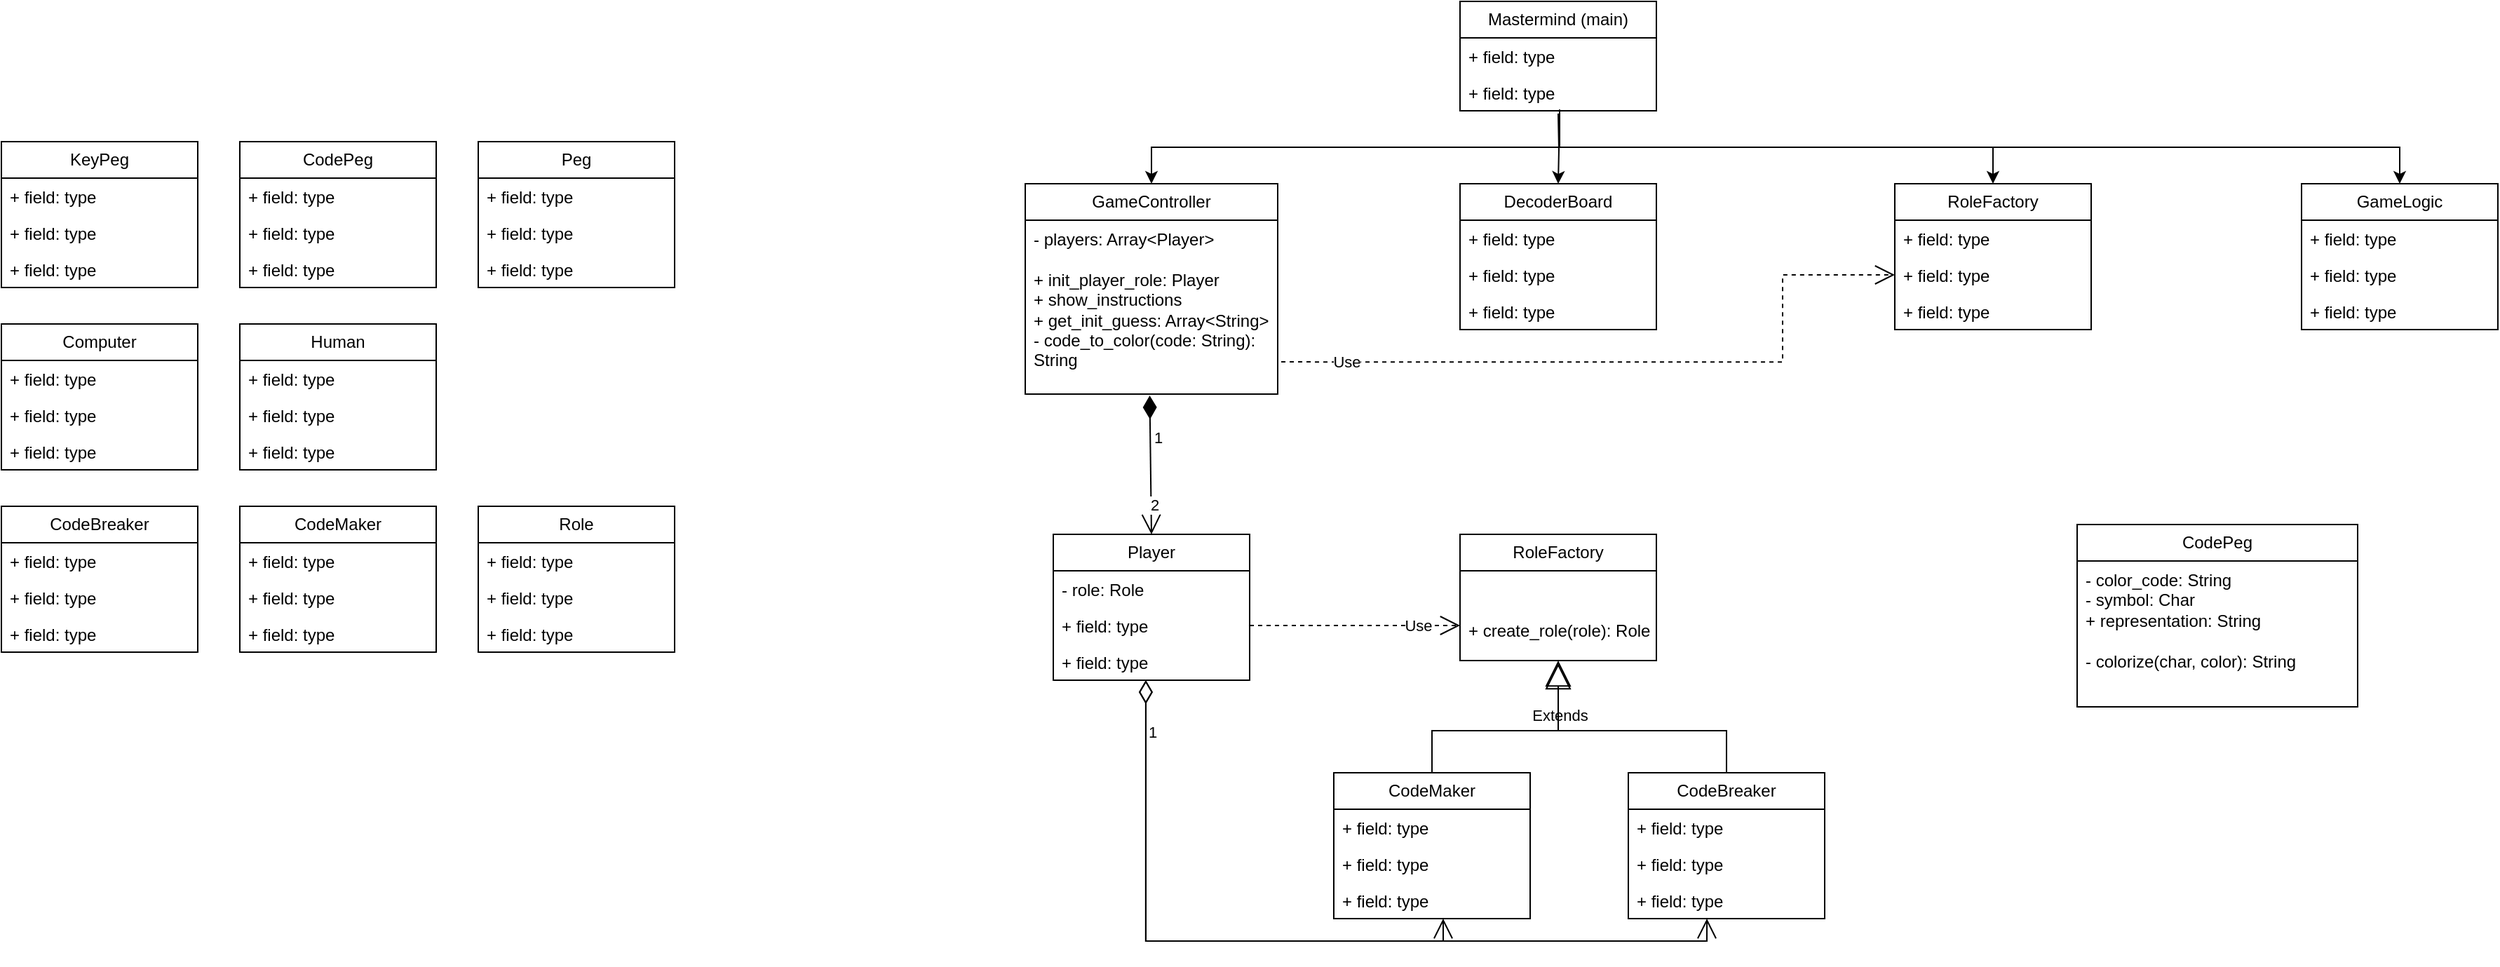 <mxfile version="24.7.1" type="github">
  <diagram name="Page-1" id="ZshSO4ownrepfYjG7Jd_">
    <mxGraphModel dx="2603" dy="696" grid="1" gridSize="10" guides="1" tooltips="1" connect="1" arrows="1" fold="1" page="1" pageScale="1" pageWidth="1169" pageHeight="827" math="0" shadow="0">
      <root>
        <mxCell id="0" />
        <mxCell id="1" parent="0" />
        <mxCell id="9Viv94U3JfG2chc9FHKo-1" value="Peg" style="swimlane;fontStyle=0;childLayout=stackLayout;horizontal=1;startSize=26;fillColor=none;horizontalStack=0;resizeParent=1;resizeParentMax=0;resizeLast=0;collapsible=1;marginBottom=0;whiteSpace=wrap;html=1;" vertex="1" parent="1">
          <mxGeometry x="-210" y="110" width="140" height="104" as="geometry" />
        </mxCell>
        <mxCell id="9Viv94U3JfG2chc9FHKo-2" value="+ field: type" style="text;strokeColor=none;fillColor=none;align=left;verticalAlign=top;spacingLeft=4;spacingRight=4;overflow=hidden;rotatable=0;points=[[0,0.5],[1,0.5]];portConstraint=eastwest;whiteSpace=wrap;html=1;" vertex="1" parent="9Viv94U3JfG2chc9FHKo-1">
          <mxGeometry y="26" width="140" height="26" as="geometry" />
        </mxCell>
        <mxCell id="9Viv94U3JfG2chc9FHKo-3" value="+ field: type" style="text;strokeColor=none;fillColor=none;align=left;verticalAlign=top;spacingLeft=4;spacingRight=4;overflow=hidden;rotatable=0;points=[[0,0.5],[1,0.5]];portConstraint=eastwest;whiteSpace=wrap;html=1;" vertex="1" parent="9Viv94U3JfG2chc9FHKo-1">
          <mxGeometry y="52" width="140" height="26" as="geometry" />
        </mxCell>
        <mxCell id="9Viv94U3JfG2chc9FHKo-4" value="+ field: type" style="text;strokeColor=none;fillColor=none;align=left;verticalAlign=top;spacingLeft=4;spacingRight=4;overflow=hidden;rotatable=0;points=[[0,0.5],[1,0.5]];portConstraint=eastwest;whiteSpace=wrap;html=1;" vertex="1" parent="9Viv94U3JfG2chc9FHKo-1">
          <mxGeometry y="78" width="140" height="26" as="geometry" />
        </mxCell>
        <mxCell id="9Viv94U3JfG2chc9FHKo-5" value="CodePeg" style="swimlane;fontStyle=0;childLayout=stackLayout;horizontal=1;startSize=26;fillColor=none;horizontalStack=0;resizeParent=1;resizeParentMax=0;resizeLast=0;collapsible=1;marginBottom=0;whiteSpace=wrap;html=1;" vertex="1" parent="1">
          <mxGeometry x="-380" y="110" width="140" height="104" as="geometry" />
        </mxCell>
        <mxCell id="9Viv94U3JfG2chc9FHKo-6" value="+ field: type" style="text;strokeColor=none;fillColor=none;align=left;verticalAlign=top;spacingLeft=4;spacingRight=4;overflow=hidden;rotatable=0;points=[[0,0.5],[1,0.5]];portConstraint=eastwest;whiteSpace=wrap;html=1;" vertex="1" parent="9Viv94U3JfG2chc9FHKo-5">
          <mxGeometry y="26" width="140" height="26" as="geometry" />
        </mxCell>
        <mxCell id="9Viv94U3JfG2chc9FHKo-7" value="+ field: type" style="text;strokeColor=none;fillColor=none;align=left;verticalAlign=top;spacingLeft=4;spacingRight=4;overflow=hidden;rotatable=0;points=[[0,0.5],[1,0.5]];portConstraint=eastwest;whiteSpace=wrap;html=1;" vertex="1" parent="9Viv94U3JfG2chc9FHKo-5">
          <mxGeometry y="52" width="140" height="26" as="geometry" />
        </mxCell>
        <mxCell id="9Viv94U3JfG2chc9FHKo-8" value="+ field: type" style="text;strokeColor=none;fillColor=none;align=left;verticalAlign=top;spacingLeft=4;spacingRight=4;overflow=hidden;rotatable=0;points=[[0,0.5],[1,0.5]];portConstraint=eastwest;whiteSpace=wrap;html=1;" vertex="1" parent="9Viv94U3JfG2chc9FHKo-5">
          <mxGeometry y="78" width="140" height="26" as="geometry" />
        </mxCell>
        <mxCell id="9Viv94U3JfG2chc9FHKo-9" value="KeyPeg" style="swimlane;fontStyle=0;childLayout=stackLayout;horizontal=1;startSize=26;fillColor=none;horizontalStack=0;resizeParent=1;resizeParentMax=0;resizeLast=0;collapsible=1;marginBottom=0;whiteSpace=wrap;html=1;" vertex="1" parent="1">
          <mxGeometry x="-550" y="110" width="140" height="104" as="geometry" />
        </mxCell>
        <mxCell id="9Viv94U3JfG2chc9FHKo-10" value="+ field: type" style="text;strokeColor=none;fillColor=none;align=left;verticalAlign=top;spacingLeft=4;spacingRight=4;overflow=hidden;rotatable=0;points=[[0,0.5],[1,0.5]];portConstraint=eastwest;whiteSpace=wrap;html=1;" vertex="1" parent="9Viv94U3JfG2chc9FHKo-9">
          <mxGeometry y="26" width="140" height="26" as="geometry" />
        </mxCell>
        <mxCell id="9Viv94U3JfG2chc9FHKo-11" value="+ field: type" style="text;strokeColor=none;fillColor=none;align=left;verticalAlign=top;spacingLeft=4;spacingRight=4;overflow=hidden;rotatable=0;points=[[0,0.5],[1,0.5]];portConstraint=eastwest;whiteSpace=wrap;html=1;" vertex="1" parent="9Viv94U3JfG2chc9FHKo-9">
          <mxGeometry y="52" width="140" height="26" as="geometry" />
        </mxCell>
        <mxCell id="9Viv94U3JfG2chc9FHKo-12" value="+ field: type" style="text;strokeColor=none;fillColor=none;align=left;verticalAlign=top;spacingLeft=4;spacingRight=4;overflow=hidden;rotatable=0;points=[[0,0.5],[1,0.5]];portConstraint=eastwest;whiteSpace=wrap;html=1;" vertex="1" parent="9Viv94U3JfG2chc9FHKo-9">
          <mxGeometry y="78" width="140" height="26" as="geometry" />
        </mxCell>
        <mxCell id="9Viv94U3JfG2chc9FHKo-13" value="GameController" style="swimlane;fontStyle=0;childLayout=stackLayout;horizontal=1;startSize=26;fillColor=none;horizontalStack=0;resizeParent=1;resizeParentMax=0;resizeLast=0;collapsible=1;marginBottom=0;whiteSpace=wrap;html=1;" vertex="1" parent="1">
          <mxGeometry x="180" y="140" width="180" height="150" as="geometry" />
        </mxCell>
        <mxCell id="9Viv94U3JfG2chc9FHKo-14" value="&lt;div&gt;- players: Array&amp;lt;Player&amp;gt;&lt;/div&gt;&lt;div&gt;&lt;br&gt;&lt;/div&gt;&lt;div&gt;+ init_player_role: Player&lt;/div&gt;&lt;div&gt;+ show_instructions&lt;/div&gt;&lt;div&gt;+ get_init_guess: Array&amp;lt;String&amp;gt;&lt;/div&gt;&lt;div&gt;- code_to_color(code: String): String&lt;/div&gt;" style="text;strokeColor=none;fillColor=none;align=left;verticalAlign=top;spacingLeft=4;spacingRight=4;overflow=hidden;rotatable=0;points=[[0,0.5],[1,0.5]];portConstraint=eastwest;whiteSpace=wrap;html=1;" vertex="1" parent="9Viv94U3JfG2chc9FHKo-13">
          <mxGeometry y="26" width="180" height="124" as="geometry" />
        </mxCell>
        <mxCell id="9Viv94U3JfG2chc9FHKo-36" value="Player" style="swimlane;fontStyle=0;childLayout=stackLayout;horizontal=1;startSize=26;fillColor=none;horizontalStack=0;resizeParent=1;resizeParentMax=0;resizeLast=0;collapsible=1;marginBottom=0;whiteSpace=wrap;html=1;" vertex="1" parent="1">
          <mxGeometry x="200" y="390" width="140" height="104" as="geometry" />
        </mxCell>
        <mxCell id="9Viv94U3JfG2chc9FHKo-37" value="- role: Role" style="text;strokeColor=none;fillColor=none;align=left;verticalAlign=top;spacingLeft=4;spacingRight=4;overflow=hidden;rotatable=0;points=[[0,0.5],[1,0.5]];portConstraint=eastwest;whiteSpace=wrap;html=1;" vertex="1" parent="9Viv94U3JfG2chc9FHKo-36">
          <mxGeometry y="26" width="140" height="26" as="geometry" />
        </mxCell>
        <mxCell id="9Viv94U3JfG2chc9FHKo-38" value="+ field: type" style="text;strokeColor=none;fillColor=none;align=left;verticalAlign=top;spacingLeft=4;spacingRight=4;overflow=hidden;rotatable=0;points=[[0,0.5],[1,0.5]];portConstraint=eastwest;whiteSpace=wrap;html=1;" vertex="1" parent="9Viv94U3JfG2chc9FHKo-36">
          <mxGeometry y="52" width="140" height="26" as="geometry" />
        </mxCell>
        <mxCell id="9Viv94U3JfG2chc9FHKo-39" value="+ field: type" style="text;strokeColor=none;fillColor=none;align=left;verticalAlign=top;spacingLeft=4;spacingRight=4;overflow=hidden;rotatable=0;points=[[0,0.5],[1,0.5]];portConstraint=eastwest;whiteSpace=wrap;html=1;" vertex="1" parent="9Viv94U3JfG2chc9FHKo-36">
          <mxGeometry y="78" width="140" height="26" as="geometry" />
        </mxCell>
        <mxCell id="9Viv94U3JfG2chc9FHKo-40" value="Human" style="swimlane;fontStyle=0;childLayout=stackLayout;horizontal=1;startSize=26;fillColor=none;horizontalStack=0;resizeParent=1;resizeParentMax=0;resizeLast=0;collapsible=1;marginBottom=0;whiteSpace=wrap;html=1;" vertex="1" parent="1">
          <mxGeometry x="-380" y="240" width="140" height="104" as="geometry" />
        </mxCell>
        <mxCell id="9Viv94U3JfG2chc9FHKo-41" value="+ field: type" style="text;strokeColor=none;fillColor=none;align=left;verticalAlign=top;spacingLeft=4;spacingRight=4;overflow=hidden;rotatable=0;points=[[0,0.5],[1,0.5]];portConstraint=eastwest;whiteSpace=wrap;html=1;" vertex="1" parent="9Viv94U3JfG2chc9FHKo-40">
          <mxGeometry y="26" width="140" height="26" as="geometry" />
        </mxCell>
        <mxCell id="9Viv94U3JfG2chc9FHKo-42" value="+ field: type" style="text;strokeColor=none;fillColor=none;align=left;verticalAlign=top;spacingLeft=4;spacingRight=4;overflow=hidden;rotatable=0;points=[[0,0.5],[1,0.5]];portConstraint=eastwest;whiteSpace=wrap;html=1;" vertex="1" parent="9Viv94U3JfG2chc9FHKo-40">
          <mxGeometry y="52" width="140" height="26" as="geometry" />
        </mxCell>
        <mxCell id="9Viv94U3JfG2chc9FHKo-43" value="+ field: type" style="text;strokeColor=none;fillColor=none;align=left;verticalAlign=top;spacingLeft=4;spacingRight=4;overflow=hidden;rotatable=0;points=[[0,0.5],[1,0.5]];portConstraint=eastwest;whiteSpace=wrap;html=1;" vertex="1" parent="9Viv94U3JfG2chc9FHKo-40">
          <mxGeometry y="78" width="140" height="26" as="geometry" />
        </mxCell>
        <mxCell id="9Viv94U3JfG2chc9FHKo-44" value="Computer" style="swimlane;fontStyle=0;childLayout=stackLayout;horizontal=1;startSize=26;fillColor=none;horizontalStack=0;resizeParent=1;resizeParentMax=0;resizeLast=0;collapsible=1;marginBottom=0;whiteSpace=wrap;html=1;" vertex="1" parent="1">
          <mxGeometry x="-550" y="240" width="140" height="104" as="geometry" />
        </mxCell>
        <mxCell id="9Viv94U3JfG2chc9FHKo-45" value="+ field: type" style="text;strokeColor=none;fillColor=none;align=left;verticalAlign=top;spacingLeft=4;spacingRight=4;overflow=hidden;rotatable=0;points=[[0,0.5],[1,0.5]];portConstraint=eastwest;whiteSpace=wrap;html=1;" vertex="1" parent="9Viv94U3JfG2chc9FHKo-44">
          <mxGeometry y="26" width="140" height="26" as="geometry" />
        </mxCell>
        <mxCell id="9Viv94U3JfG2chc9FHKo-46" value="+ field: type" style="text;strokeColor=none;fillColor=none;align=left;verticalAlign=top;spacingLeft=4;spacingRight=4;overflow=hidden;rotatable=0;points=[[0,0.5],[1,0.5]];portConstraint=eastwest;whiteSpace=wrap;html=1;" vertex="1" parent="9Viv94U3JfG2chc9FHKo-44">
          <mxGeometry y="52" width="140" height="26" as="geometry" />
        </mxCell>
        <mxCell id="9Viv94U3JfG2chc9FHKo-47" value="+ field: type" style="text;strokeColor=none;fillColor=none;align=left;verticalAlign=top;spacingLeft=4;spacingRight=4;overflow=hidden;rotatable=0;points=[[0,0.5],[1,0.5]];portConstraint=eastwest;whiteSpace=wrap;html=1;" vertex="1" parent="9Viv94U3JfG2chc9FHKo-44">
          <mxGeometry y="78" width="140" height="26" as="geometry" />
        </mxCell>
        <mxCell id="9Viv94U3JfG2chc9FHKo-72" style="edgeStyle=orthogonalEdgeStyle;rounded=0;orthogonalLoop=1;jettySize=auto;html=1;entryX=0.5;entryY=0;entryDx=0;entryDy=0;exitX=0.507;exitY=0.962;exitDx=0;exitDy=0;exitPerimeter=0;" edge="1" parent="1" source="9Viv94U3JfG2chc9FHKo-50" target="9Viv94U3JfG2chc9FHKo-13">
          <mxGeometry relative="1" as="geometry" />
        </mxCell>
        <mxCell id="9Viv94U3JfG2chc9FHKo-48" value="Mastermind (main)" style="swimlane;fontStyle=0;childLayout=stackLayout;horizontal=1;startSize=26;fillColor=none;horizontalStack=0;resizeParent=1;resizeParentMax=0;resizeLast=0;collapsible=1;marginBottom=0;whiteSpace=wrap;html=1;" vertex="1" parent="1">
          <mxGeometry x="490" y="10" width="140" height="78" as="geometry" />
        </mxCell>
        <mxCell id="9Viv94U3JfG2chc9FHKo-49" value="+ field: type" style="text;strokeColor=none;fillColor=none;align=left;verticalAlign=top;spacingLeft=4;spacingRight=4;overflow=hidden;rotatable=0;points=[[0,0.5],[1,0.5]];portConstraint=eastwest;whiteSpace=wrap;html=1;" vertex="1" parent="9Viv94U3JfG2chc9FHKo-48">
          <mxGeometry y="26" width="140" height="26" as="geometry" />
        </mxCell>
        <mxCell id="9Viv94U3JfG2chc9FHKo-50" value="+ field: type" style="text;strokeColor=none;fillColor=none;align=left;verticalAlign=top;spacingLeft=4;spacingRight=4;overflow=hidden;rotatable=0;points=[[0,0.5],[1,0.5]];portConstraint=eastwest;whiteSpace=wrap;html=1;" vertex="1" parent="9Viv94U3JfG2chc9FHKo-48">
          <mxGeometry y="52" width="140" height="26" as="geometry" />
        </mxCell>
        <mxCell id="9Viv94U3JfG2chc9FHKo-52" value="GameLogic" style="swimlane;fontStyle=0;childLayout=stackLayout;horizontal=1;startSize=26;fillColor=none;horizontalStack=0;resizeParent=1;resizeParentMax=0;resizeLast=0;collapsible=1;marginBottom=0;whiteSpace=wrap;html=1;" vertex="1" parent="1">
          <mxGeometry x="1090" y="140" width="140" height="104" as="geometry" />
        </mxCell>
        <mxCell id="9Viv94U3JfG2chc9FHKo-53" value="+ field: type" style="text;strokeColor=none;fillColor=none;align=left;verticalAlign=top;spacingLeft=4;spacingRight=4;overflow=hidden;rotatable=0;points=[[0,0.5],[1,0.5]];portConstraint=eastwest;whiteSpace=wrap;html=1;" vertex="1" parent="9Viv94U3JfG2chc9FHKo-52">
          <mxGeometry y="26" width="140" height="26" as="geometry" />
        </mxCell>
        <mxCell id="9Viv94U3JfG2chc9FHKo-54" value="+ field: type" style="text;strokeColor=none;fillColor=none;align=left;verticalAlign=top;spacingLeft=4;spacingRight=4;overflow=hidden;rotatable=0;points=[[0,0.5],[1,0.5]];portConstraint=eastwest;whiteSpace=wrap;html=1;" vertex="1" parent="9Viv94U3JfG2chc9FHKo-52">
          <mxGeometry y="52" width="140" height="26" as="geometry" />
        </mxCell>
        <mxCell id="9Viv94U3JfG2chc9FHKo-55" value="+ field: type" style="text;strokeColor=none;fillColor=none;align=left;verticalAlign=top;spacingLeft=4;spacingRight=4;overflow=hidden;rotatable=0;points=[[0,0.5],[1,0.5]];portConstraint=eastwest;whiteSpace=wrap;html=1;" vertex="1" parent="9Viv94U3JfG2chc9FHKo-52">
          <mxGeometry y="78" width="140" height="26" as="geometry" />
        </mxCell>
        <mxCell id="9Viv94U3JfG2chc9FHKo-56" value="DecoderBoard" style="swimlane;fontStyle=0;childLayout=stackLayout;horizontal=1;startSize=26;fillColor=none;horizontalStack=0;resizeParent=1;resizeParentMax=0;resizeLast=0;collapsible=1;marginBottom=0;whiteSpace=wrap;html=1;" vertex="1" parent="1">
          <mxGeometry x="490" y="140" width="140" height="104" as="geometry" />
        </mxCell>
        <mxCell id="9Viv94U3JfG2chc9FHKo-57" value="+ field: type" style="text;strokeColor=none;fillColor=none;align=left;verticalAlign=top;spacingLeft=4;spacingRight=4;overflow=hidden;rotatable=0;points=[[0,0.5],[1,0.5]];portConstraint=eastwest;whiteSpace=wrap;html=1;" vertex="1" parent="9Viv94U3JfG2chc9FHKo-56">
          <mxGeometry y="26" width="140" height="26" as="geometry" />
        </mxCell>
        <mxCell id="9Viv94U3JfG2chc9FHKo-58" value="+ field: type" style="text;strokeColor=none;fillColor=none;align=left;verticalAlign=top;spacingLeft=4;spacingRight=4;overflow=hidden;rotatable=0;points=[[0,0.5],[1,0.5]];portConstraint=eastwest;whiteSpace=wrap;html=1;" vertex="1" parent="9Viv94U3JfG2chc9FHKo-56">
          <mxGeometry y="52" width="140" height="26" as="geometry" />
        </mxCell>
        <mxCell id="9Viv94U3JfG2chc9FHKo-59" value="+ field: type" style="text;strokeColor=none;fillColor=none;align=left;verticalAlign=top;spacingLeft=4;spacingRight=4;overflow=hidden;rotatable=0;points=[[0,0.5],[1,0.5]];portConstraint=eastwest;whiteSpace=wrap;html=1;" vertex="1" parent="9Viv94U3JfG2chc9FHKo-56">
          <mxGeometry y="78" width="140" height="26" as="geometry" />
        </mxCell>
        <mxCell id="9Viv94U3JfG2chc9FHKo-60" value="CodeBreaker" style="swimlane;fontStyle=0;childLayout=stackLayout;horizontal=1;startSize=26;fillColor=none;horizontalStack=0;resizeParent=1;resizeParentMax=0;resizeLast=0;collapsible=1;marginBottom=0;whiteSpace=wrap;html=1;" vertex="1" parent="1">
          <mxGeometry x="-550" y="370" width="140" height="104" as="geometry" />
        </mxCell>
        <mxCell id="9Viv94U3JfG2chc9FHKo-61" value="+ field: type" style="text;strokeColor=none;fillColor=none;align=left;verticalAlign=top;spacingLeft=4;spacingRight=4;overflow=hidden;rotatable=0;points=[[0,0.5],[1,0.5]];portConstraint=eastwest;whiteSpace=wrap;html=1;" vertex="1" parent="9Viv94U3JfG2chc9FHKo-60">
          <mxGeometry y="26" width="140" height="26" as="geometry" />
        </mxCell>
        <mxCell id="9Viv94U3JfG2chc9FHKo-62" value="+ field: type" style="text;strokeColor=none;fillColor=none;align=left;verticalAlign=top;spacingLeft=4;spacingRight=4;overflow=hidden;rotatable=0;points=[[0,0.5],[1,0.5]];portConstraint=eastwest;whiteSpace=wrap;html=1;" vertex="1" parent="9Viv94U3JfG2chc9FHKo-60">
          <mxGeometry y="52" width="140" height="26" as="geometry" />
        </mxCell>
        <mxCell id="9Viv94U3JfG2chc9FHKo-63" value="+ field: type" style="text;strokeColor=none;fillColor=none;align=left;verticalAlign=top;spacingLeft=4;spacingRight=4;overflow=hidden;rotatable=0;points=[[0,0.5],[1,0.5]];portConstraint=eastwest;whiteSpace=wrap;html=1;" vertex="1" parent="9Viv94U3JfG2chc9FHKo-60">
          <mxGeometry y="78" width="140" height="26" as="geometry" />
        </mxCell>
        <mxCell id="9Viv94U3JfG2chc9FHKo-64" value="CodeMaker" style="swimlane;fontStyle=0;childLayout=stackLayout;horizontal=1;startSize=26;fillColor=none;horizontalStack=0;resizeParent=1;resizeParentMax=0;resizeLast=0;collapsible=1;marginBottom=0;whiteSpace=wrap;html=1;" vertex="1" parent="1">
          <mxGeometry x="-380" y="370" width="140" height="104" as="geometry" />
        </mxCell>
        <mxCell id="9Viv94U3JfG2chc9FHKo-65" value="+ field: type" style="text;strokeColor=none;fillColor=none;align=left;verticalAlign=top;spacingLeft=4;spacingRight=4;overflow=hidden;rotatable=0;points=[[0,0.5],[1,0.5]];portConstraint=eastwest;whiteSpace=wrap;html=1;" vertex="1" parent="9Viv94U3JfG2chc9FHKo-64">
          <mxGeometry y="26" width="140" height="26" as="geometry" />
        </mxCell>
        <mxCell id="9Viv94U3JfG2chc9FHKo-66" value="+ field: type" style="text;strokeColor=none;fillColor=none;align=left;verticalAlign=top;spacingLeft=4;spacingRight=4;overflow=hidden;rotatable=0;points=[[0,0.5],[1,0.5]];portConstraint=eastwest;whiteSpace=wrap;html=1;" vertex="1" parent="9Viv94U3JfG2chc9FHKo-64">
          <mxGeometry y="52" width="140" height="26" as="geometry" />
        </mxCell>
        <mxCell id="9Viv94U3JfG2chc9FHKo-67" value="+ field: type" style="text;strokeColor=none;fillColor=none;align=left;verticalAlign=top;spacingLeft=4;spacingRight=4;overflow=hidden;rotatable=0;points=[[0,0.5],[1,0.5]];portConstraint=eastwest;whiteSpace=wrap;html=1;" vertex="1" parent="9Viv94U3JfG2chc9FHKo-64">
          <mxGeometry y="78" width="140" height="26" as="geometry" />
        </mxCell>
        <mxCell id="9Viv94U3JfG2chc9FHKo-68" value="Role" style="swimlane;fontStyle=0;childLayout=stackLayout;horizontal=1;startSize=26;fillColor=none;horizontalStack=0;resizeParent=1;resizeParentMax=0;resizeLast=0;collapsible=1;marginBottom=0;whiteSpace=wrap;html=1;" vertex="1" parent="1">
          <mxGeometry x="-210" y="370" width="140" height="104" as="geometry" />
        </mxCell>
        <mxCell id="9Viv94U3JfG2chc9FHKo-69" value="+ field: type" style="text;strokeColor=none;fillColor=none;align=left;verticalAlign=top;spacingLeft=4;spacingRight=4;overflow=hidden;rotatable=0;points=[[0,0.5],[1,0.5]];portConstraint=eastwest;whiteSpace=wrap;html=1;" vertex="1" parent="9Viv94U3JfG2chc9FHKo-68">
          <mxGeometry y="26" width="140" height="26" as="geometry" />
        </mxCell>
        <mxCell id="9Viv94U3JfG2chc9FHKo-70" value="+ field: type" style="text;strokeColor=none;fillColor=none;align=left;verticalAlign=top;spacingLeft=4;spacingRight=4;overflow=hidden;rotatable=0;points=[[0,0.5],[1,0.5]];portConstraint=eastwest;whiteSpace=wrap;html=1;" vertex="1" parent="9Viv94U3JfG2chc9FHKo-68">
          <mxGeometry y="52" width="140" height="26" as="geometry" />
        </mxCell>
        <mxCell id="9Viv94U3JfG2chc9FHKo-71" value="+ field: type" style="text;strokeColor=none;fillColor=none;align=left;verticalAlign=top;spacingLeft=4;spacingRight=4;overflow=hidden;rotatable=0;points=[[0,0.5],[1,0.5]];portConstraint=eastwest;whiteSpace=wrap;html=1;" vertex="1" parent="9Viv94U3JfG2chc9FHKo-68">
          <mxGeometry y="78" width="140" height="26" as="geometry" />
        </mxCell>
        <mxCell id="9Viv94U3JfG2chc9FHKo-73" style="edgeStyle=orthogonalEdgeStyle;rounded=0;orthogonalLoop=1;jettySize=auto;html=1;" edge="1" parent="1" target="9Viv94U3JfG2chc9FHKo-56">
          <mxGeometry relative="1" as="geometry">
            <mxPoint x="560" y="90" as="sourcePoint" />
            <mxPoint x="280" y="150" as="targetPoint" />
          </mxGeometry>
        </mxCell>
        <mxCell id="9Viv94U3JfG2chc9FHKo-74" style="edgeStyle=orthogonalEdgeStyle;rounded=0;orthogonalLoop=1;jettySize=auto;html=1;entryX=0.5;entryY=0;entryDx=0;entryDy=0;exitX=0.507;exitY=1;exitDx=0;exitDy=0;exitPerimeter=0;" edge="1" parent="1" source="9Viv94U3JfG2chc9FHKo-50" target="9Viv94U3JfG2chc9FHKo-52">
          <mxGeometry relative="1" as="geometry">
            <mxPoint x="500" y="59" as="sourcePoint" />
            <mxPoint x="280" y="150" as="targetPoint" />
          </mxGeometry>
        </mxCell>
        <mxCell id="9Viv94U3JfG2chc9FHKo-75" value="RoleFactory" style="swimlane;fontStyle=0;childLayout=stackLayout;horizontal=1;startSize=26;fillColor=none;horizontalStack=0;resizeParent=1;resizeParentMax=0;resizeLast=0;collapsible=1;marginBottom=0;whiteSpace=wrap;html=1;" vertex="1" parent="1">
          <mxGeometry x="800" y="140" width="140" height="104" as="geometry" />
        </mxCell>
        <mxCell id="9Viv94U3JfG2chc9FHKo-76" value="+ field: type" style="text;strokeColor=none;fillColor=none;align=left;verticalAlign=top;spacingLeft=4;spacingRight=4;overflow=hidden;rotatable=0;points=[[0,0.5],[1,0.5]];portConstraint=eastwest;whiteSpace=wrap;html=1;" vertex="1" parent="9Viv94U3JfG2chc9FHKo-75">
          <mxGeometry y="26" width="140" height="26" as="geometry" />
        </mxCell>
        <mxCell id="9Viv94U3JfG2chc9FHKo-77" value="+ field: type" style="text;strokeColor=none;fillColor=none;align=left;verticalAlign=top;spacingLeft=4;spacingRight=4;overflow=hidden;rotatable=0;points=[[0,0.5],[1,0.5]];portConstraint=eastwest;whiteSpace=wrap;html=1;" vertex="1" parent="9Viv94U3JfG2chc9FHKo-75">
          <mxGeometry y="52" width="140" height="26" as="geometry" />
        </mxCell>
        <mxCell id="9Viv94U3JfG2chc9FHKo-78" value="+ field: type" style="text;strokeColor=none;fillColor=none;align=left;verticalAlign=top;spacingLeft=4;spacingRight=4;overflow=hidden;rotatable=0;points=[[0,0.5],[1,0.5]];portConstraint=eastwest;whiteSpace=wrap;html=1;" vertex="1" parent="9Viv94U3JfG2chc9FHKo-75">
          <mxGeometry y="78" width="140" height="26" as="geometry" />
        </mxCell>
        <mxCell id="9Viv94U3JfG2chc9FHKo-79" style="edgeStyle=orthogonalEdgeStyle;rounded=0;orthogonalLoop=1;jettySize=auto;html=1;entryX=0.5;entryY=0;entryDx=0;entryDy=0;exitX=0.507;exitY=1.038;exitDx=0;exitDy=0;exitPerimeter=0;" edge="1" parent="1" source="9Viv94U3JfG2chc9FHKo-50" target="9Viv94U3JfG2chc9FHKo-75">
          <mxGeometry relative="1" as="geometry">
            <mxPoint x="630" y="50" as="sourcePoint" />
            <mxPoint x="1170" y="150" as="targetPoint" />
          </mxGeometry>
        </mxCell>
        <mxCell id="9Viv94U3JfG2chc9FHKo-80" value="Use" style="endArrow=open;endSize=12;dashed=1;html=1;rounded=0;exitX=1.014;exitY=0.815;exitDx=0;exitDy=0;exitPerimeter=0;edgeStyle=orthogonalEdgeStyle;entryX=0;entryY=0.5;entryDx=0;entryDy=0;" edge="1" parent="1" source="9Viv94U3JfG2chc9FHKo-14" target="9Viv94U3JfG2chc9FHKo-77">
          <mxGeometry x="-0.815" width="160" relative="1" as="geometry">
            <mxPoint x="650" y="320" as="sourcePoint" />
            <mxPoint x="810" y="320" as="targetPoint" />
            <Array as="points">
              <mxPoint x="720" y="267" />
              <mxPoint x="720" y="205" />
            </Array>
            <mxPoint as="offset" />
          </mxGeometry>
        </mxCell>
        <mxCell id="9Viv94U3JfG2chc9FHKo-81" value="1" style="endArrow=open;html=1;endSize=12;startArrow=diamondThin;startSize=14;startFill=1;align=left;verticalAlign=bottom;rounded=0;exitX=0.493;exitY=1.008;exitDx=0;exitDy=0;exitPerimeter=0;entryX=0.5;entryY=0;entryDx=0;entryDy=0;" edge="1" parent="1" source="9Viv94U3JfG2chc9FHKo-14" target="9Viv94U3JfG2chc9FHKo-36">
          <mxGeometry x="-0.212" y="1" relative="1" as="geometry">
            <mxPoint x="330" y="320" as="sourcePoint" />
            <mxPoint x="490" y="320" as="targetPoint" />
            <mxPoint as="offset" />
          </mxGeometry>
        </mxCell>
        <mxCell id="9Viv94U3JfG2chc9FHKo-82" value="2" style="edgeLabel;html=1;align=center;verticalAlign=middle;resizable=0;points=[];" vertex="1" connectable="0" parent="9Viv94U3JfG2chc9FHKo-81">
          <mxGeometry x="0.576" y="2" relative="1" as="geometry">
            <mxPoint as="offset" />
          </mxGeometry>
        </mxCell>
        <mxCell id="9Viv94U3JfG2chc9FHKo-83" value="CodeMaker" style="swimlane;fontStyle=0;childLayout=stackLayout;horizontal=1;startSize=26;fillColor=none;horizontalStack=0;resizeParent=1;resizeParentMax=0;resizeLast=0;collapsible=1;marginBottom=0;whiteSpace=wrap;html=1;" vertex="1" parent="1">
          <mxGeometry x="400" y="560" width="140" height="104" as="geometry" />
        </mxCell>
        <mxCell id="9Viv94U3JfG2chc9FHKo-84" value="+ field: type" style="text;strokeColor=none;fillColor=none;align=left;verticalAlign=top;spacingLeft=4;spacingRight=4;overflow=hidden;rotatable=0;points=[[0,0.5],[1,0.5]];portConstraint=eastwest;whiteSpace=wrap;html=1;" vertex="1" parent="9Viv94U3JfG2chc9FHKo-83">
          <mxGeometry y="26" width="140" height="26" as="geometry" />
        </mxCell>
        <mxCell id="9Viv94U3JfG2chc9FHKo-85" value="+ field: type" style="text;strokeColor=none;fillColor=none;align=left;verticalAlign=top;spacingLeft=4;spacingRight=4;overflow=hidden;rotatable=0;points=[[0,0.5],[1,0.5]];portConstraint=eastwest;whiteSpace=wrap;html=1;" vertex="1" parent="9Viv94U3JfG2chc9FHKo-83">
          <mxGeometry y="52" width="140" height="26" as="geometry" />
        </mxCell>
        <mxCell id="9Viv94U3JfG2chc9FHKo-86" value="+ field: type" style="text;strokeColor=none;fillColor=none;align=left;verticalAlign=top;spacingLeft=4;spacingRight=4;overflow=hidden;rotatable=0;points=[[0,0.5],[1,0.5]];portConstraint=eastwest;whiteSpace=wrap;html=1;" vertex="1" parent="9Viv94U3JfG2chc9FHKo-83">
          <mxGeometry y="78" width="140" height="26" as="geometry" />
        </mxCell>
        <mxCell id="9Viv94U3JfG2chc9FHKo-89" value="RoleFactory" style="swimlane;fontStyle=0;childLayout=stackLayout;horizontal=1;startSize=26;fillColor=none;horizontalStack=0;resizeParent=1;resizeParentMax=0;resizeLast=0;collapsible=1;marginBottom=0;whiteSpace=wrap;html=1;" vertex="1" parent="1">
          <mxGeometry x="490" y="390" width="140" height="90" as="geometry" />
        </mxCell>
        <mxCell id="9Viv94U3JfG2chc9FHKo-90" value="&lt;div&gt;&lt;br&gt;&lt;/div&gt;&lt;div&gt;&lt;br&gt;&lt;/div&gt;&lt;div&gt;+ create_role(role): Role&lt;/div&gt;" style="text;strokeColor=none;fillColor=none;align=left;verticalAlign=top;spacingLeft=4;spacingRight=4;overflow=hidden;rotatable=0;points=[[0,0.5],[1,0.5]];portConstraint=eastwest;whiteSpace=wrap;html=1;" vertex="1" parent="9Viv94U3JfG2chc9FHKo-89">
          <mxGeometry y="26" width="140" height="64" as="geometry" />
        </mxCell>
        <mxCell id="9Viv94U3JfG2chc9FHKo-93" value="Use" style="endArrow=open;endSize=12;dashed=1;html=1;rounded=0;exitX=1;exitY=0.5;exitDx=0;exitDy=0;entryX=0;entryY=0.5;entryDx=0;entryDy=0;" edge="1" parent="1" source="9Viv94U3JfG2chc9FHKo-38">
          <mxGeometry x="0.6" width="160" relative="1" as="geometry">
            <mxPoint x="352" y="277" as="sourcePoint" />
            <mxPoint x="490" y="455" as="targetPoint" />
            <mxPoint as="offset" />
          </mxGeometry>
        </mxCell>
        <mxCell id="9Viv94U3JfG2chc9FHKo-95" value="CodeBreaker" style="swimlane;fontStyle=0;childLayout=stackLayout;horizontal=1;startSize=26;fillColor=none;horizontalStack=0;resizeParent=1;resizeParentMax=0;resizeLast=0;collapsible=1;marginBottom=0;whiteSpace=wrap;html=1;" vertex="1" parent="1">
          <mxGeometry x="610" y="560" width="140" height="104" as="geometry" />
        </mxCell>
        <mxCell id="9Viv94U3JfG2chc9FHKo-96" value="+ field: type" style="text;strokeColor=none;fillColor=none;align=left;verticalAlign=top;spacingLeft=4;spacingRight=4;overflow=hidden;rotatable=0;points=[[0,0.5],[1,0.5]];portConstraint=eastwest;whiteSpace=wrap;html=1;" vertex="1" parent="9Viv94U3JfG2chc9FHKo-95">
          <mxGeometry y="26" width="140" height="26" as="geometry" />
        </mxCell>
        <mxCell id="9Viv94U3JfG2chc9FHKo-97" value="+ field: type" style="text;strokeColor=none;fillColor=none;align=left;verticalAlign=top;spacingLeft=4;spacingRight=4;overflow=hidden;rotatable=0;points=[[0,0.5],[1,0.5]];portConstraint=eastwest;whiteSpace=wrap;html=1;" vertex="1" parent="9Viv94U3JfG2chc9FHKo-95">
          <mxGeometry y="52" width="140" height="26" as="geometry" />
        </mxCell>
        <mxCell id="9Viv94U3JfG2chc9FHKo-98" value="+ field: type" style="text;strokeColor=none;fillColor=none;align=left;verticalAlign=top;spacingLeft=4;spacingRight=4;overflow=hidden;rotatable=0;points=[[0,0.5],[1,0.5]];portConstraint=eastwest;whiteSpace=wrap;html=1;" vertex="1" parent="9Viv94U3JfG2chc9FHKo-95">
          <mxGeometry y="78" width="140" height="26" as="geometry" />
        </mxCell>
        <mxCell id="9Viv94U3JfG2chc9FHKo-100" value="Extends" style="endArrow=block;endSize=16;endFill=0;html=1;rounded=0;edgeStyle=orthogonalEdgeStyle;exitX=0.5;exitY=0;exitDx=0;exitDy=0;entryX=0.507;entryY=1.031;entryDx=0;entryDy=0;entryPerimeter=0;" edge="1" parent="1" source="9Viv94U3JfG2chc9FHKo-83" target="9Viv94U3JfG2chc9FHKo-90">
          <mxGeometry x="0.548" y="-1" width="160" relative="1" as="geometry">
            <mxPoint x="420" y="730" as="sourcePoint" />
            <mxPoint x="580" y="730" as="targetPoint" />
            <Array as="points">
              <mxPoint x="470" y="530" />
              <mxPoint x="560" y="530" />
            </Array>
            <mxPoint as="offset" />
          </mxGeometry>
        </mxCell>
        <mxCell id="9Viv94U3JfG2chc9FHKo-101" value="" style="endArrow=block;endSize=16;endFill=0;html=1;rounded=0;edgeStyle=orthogonalEdgeStyle;exitX=0.5;exitY=0;exitDx=0;exitDy=0;entryX=0.507;entryY=1.031;entryDx=0;entryDy=0;entryPerimeter=0;" edge="1" parent="1" source="9Viv94U3JfG2chc9FHKo-95">
          <mxGeometry width="160" relative="1" as="geometry">
            <mxPoint x="669" y="548" as="sourcePoint" />
            <mxPoint x="560" y="480" as="targetPoint" />
            <Array as="points">
              <mxPoint x="680" y="530" />
              <mxPoint x="560" y="530" />
            </Array>
          </mxGeometry>
        </mxCell>
        <mxCell id="9Viv94U3JfG2chc9FHKo-102" value="1" style="endArrow=open;html=1;endSize=12;startArrow=diamondThin;startSize=14;startFill=0;edgeStyle=orthogonalEdgeStyle;align=left;verticalAlign=bottom;rounded=0;exitX=0.471;exitY=1;exitDx=0;exitDy=0;exitPerimeter=0;entryX=0.557;entryY=1;entryDx=0;entryDy=0;entryPerimeter=0;" edge="1" parent="1" source="9Viv94U3JfG2chc9FHKo-39" target="9Viv94U3JfG2chc9FHKo-86">
          <mxGeometry x="-0.778" relative="1" as="geometry">
            <mxPoint x="230" y="430" as="sourcePoint" />
            <mxPoint x="390" y="430" as="targetPoint" />
            <Array as="points">
              <mxPoint x="266" y="680" />
              <mxPoint x="478" y="680" />
            </Array>
            <mxPoint as="offset" />
          </mxGeometry>
        </mxCell>
        <mxCell id="9Viv94U3JfG2chc9FHKo-103" value="" style="endArrow=open;html=1;endSize=12;startArrow=diamondThin;startSize=14;startFill=0;edgeStyle=orthogonalEdgeStyle;align=left;verticalAlign=bottom;rounded=0;exitX=0.471;exitY=1;exitDx=0;exitDy=0;exitPerimeter=0;entryX=0.486;entryY=1;entryDx=0;entryDy=0;entryPerimeter=0;" edge="1" parent="1">
          <mxGeometry x="-1" y="3" relative="1" as="geometry">
            <mxPoint x="266" y="494" as="sourcePoint" />
            <mxPoint x="666.04" y="664" as="targetPoint" />
            <Array as="points">
              <mxPoint x="266" y="680" />
              <mxPoint x="666" y="680" />
            </Array>
          </mxGeometry>
        </mxCell>
        <mxCell id="9Viv94U3JfG2chc9FHKo-104" value="CodePeg" style="swimlane;fontStyle=0;childLayout=stackLayout;horizontal=1;startSize=26;fillColor=none;horizontalStack=0;resizeParent=1;resizeParentMax=0;resizeLast=0;collapsible=1;marginBottom=0;whiteSpace=wrap;html=1;" vertex="1" parent="1">
          <mxGeometry x="930" y="383" width="200" height="130" as="geometry" />
        </mxCell>
        <mxCell id="9Viv94U3JfG2chc9FHKo-105" value="- color_code: String&lt;div&gt;- symbol: Char&lt;/div&gt;&lt;div&gt;+ representation: String&lt;/div&gt;&lt;div&gt;&lt;br&gt;&lt;/div&gt;&lt;div&gt;- colorize(char, color): String&lt;/div&gt;" style="text;strokeColor=none;fillColor=none;align=left;verticalAlign=top;spacingLeft=4;spacingRight=4;overflow=hidden;rotatable=0;points=[[0,0.5],[1,0.5]];portConstraint=eastwest;whiteSpace=wrap;html=1;" vertex="1" parent="9Viv94U3JfG2chc9FHKo-104">
          <mxGeometry y="26" width="200" height="104" as="geometry" />
        </mxCell>
      </root>
    </mxGraphModel>
  </diagram>
</mxfile>
